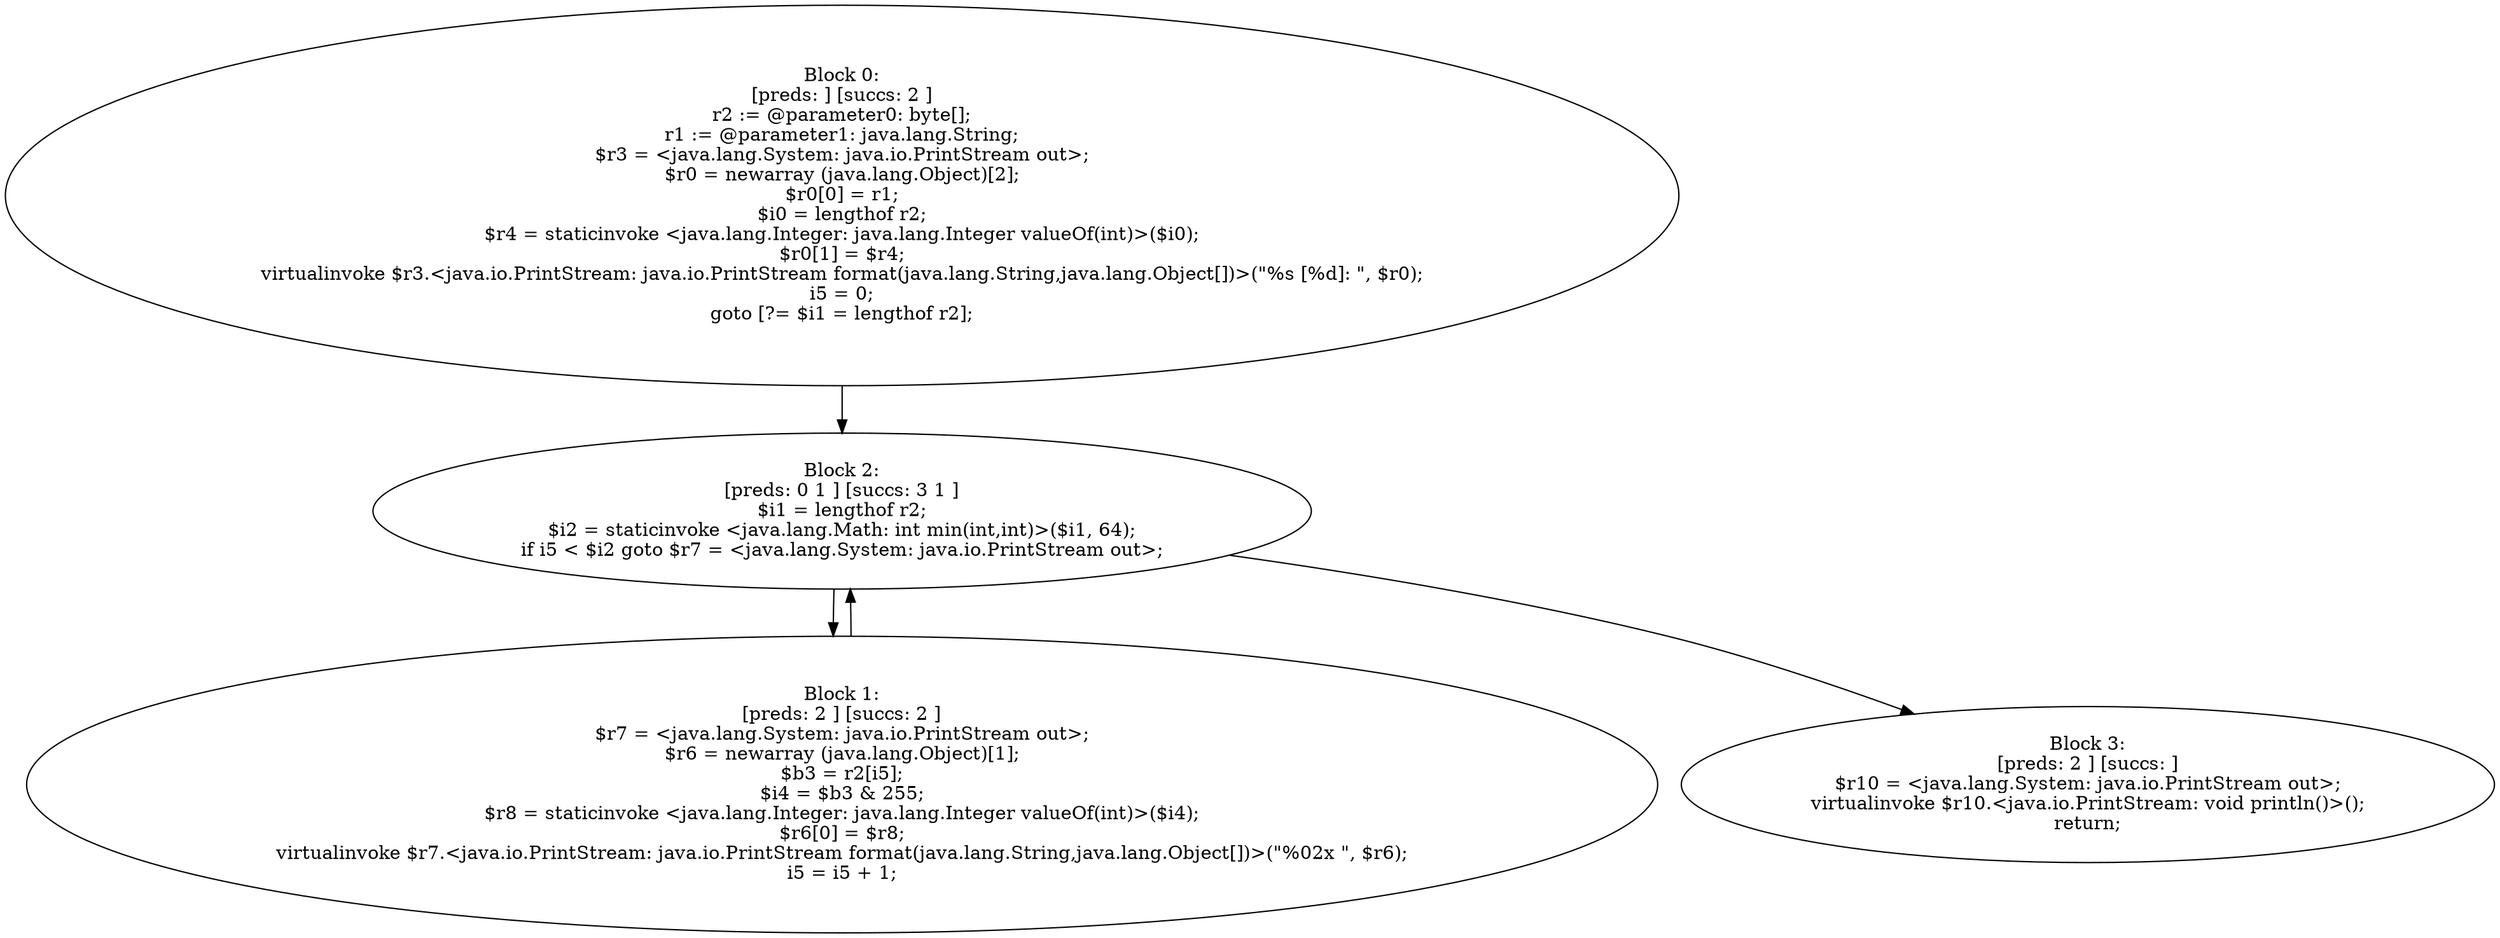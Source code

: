 digraph "unitGraph" {
    "Block 0:
[preds: ] [succs: 2 ]
r2 := @parameter0: byte[];
r1 := @parameter1: java.lang.String;
$r3 = <java.lang.System: java.io.PrintStream out>;
$r0 = newarray (java.lang.Object)[2];
$r0[0] = r1;
$i0 = lengthof r2;
$r4 = staticinvoke <java.lang.Integer: java.lang.Integer valueOf(int)>($i0);
$r0[1] = $r4;
virtualinvoke $r3.<java.io.PrintStream: java.io.PrintStream format(java.lang.String,java.lang.Object[])>(\"%s [%d]: \", $r0);
i5 = 0;
goto [?= $i1 = lengthof r2];
"
    "Block 1:
[preds: 2 ] [succs: 2 ]
$r7 = <java.lang.System: java.io.PrintStream out>;
$r6 = newarray (java.lang.Object)[1];
$b3 = r2[i5];
$i4 = $b3 & 255;
$r8 = staticinvoke <java.lang.Integer: java.lang.Integer valueOf(int)>($i4);
$r6[0] = $r8;
virtualinvoke $r7.<java.io.PrintStream: java.io.PrintStream format(java.lang.String,java.lang.Object[])>(\"%02x \", $r6);
i5 = i5 + 1;
"
    "Block 2:
[preds: 0 1 ] [succs: 3 1 ]
$i1 = lengthof r2;
$i2 = staticinvoke <java.lang.Math: int min(int,int)>($i1, 64);
if i5 < $i2 goto $r7 = <java.lang.System: java.io.PrintStream out>;
"
    "Block 3:
[preds: 2 ] [succs: ]
$r10 = <java.lang.System: java.io.PrintStream out>;
virtualinvoke $r10.<java.io.PrintStream: void println()>();
return;
"
    "Block 0:
[preds: ] [succs: 2 ]
r2 := @parameter0: byte[];
r1 := @parameter1: java.lang.String;
$r3 = <java.lang.System: java.io.PrintStream out>;
$r0 = newarray (java.lang.Object)[2];
$r0[0] = r1;
$i0 = lengthof r2;
$r4 = staticinvoke <java.lang.Integer: java.lang.Integer valueOf(int)>($i0);
$r0[1] = $r4;
virtualinvoke $r3.<java.io.PrintStream: java.io.PrintStream format(java.lang.String,java.lang.Object[])>(\"%s [%d]: \", $r0);
i5 = 0;
goto [?= $i1 = lengthof r2];
"->"Block 2:
[preds: 0 1 ] [succs: 3 1 ]
$i1 = lengthof r2;
$i2 = staticinvoke <java.lang.Math: int min(int,int)>($i1, 64);
if i5 < $i2 goto $r7 = <java.lang.System: java.io.PrintStream out>;
";
    "Block 1:
[preds: 2 ] [succs: 2 ]
$r7 = <java.lang.System: java.io.PrintStream out>;
$r6 = newarray (java.lang.Object)[1];
$b3 = r2[i5];
$i4 = $b3 & 255;
$r8 = staticinvoke <java.lang.Integer: java.lang.Integer valueOf(int)>($i4);
$r6[0] = $r8;
virtualinvoke $r7.<java.io.PrintStream: java.io.PrintStream format(java.lang.String,java.lang.Object[])>(\"%02x \", $r6);
i5 = i5 + 1;
"->"Block 2:
[preds: 0 1 ] [succs: 3 1 ]
$i1 = lengthof r2;
$i2 = staticinvoke <java.lang.Math: int min(int,int)>($i1, 64);
if i5 < $i2 goto $r7 = <java.lang.System: java.io.PrintStream out>;
";
    "Block 2:
[preds: 0 1 ] [succs: 3 1 ]
$i1 = lengthof r2;
$i2 = staticinvoke <java.lang.Math: int min(int,int)>($i1, 64);
if i5 < $i2 goto $r7 = <java.lang.System: java.io.PrintStream out>;
"->"Block 3:
[preds: 2 ] [succs: ]
$r10 = <java.lang.System: java.io.PrintStream out>;
virtualinvoke $r10.<java.io.PrintStream: void println()>();
return;
";
    "Block 2:
[preds: 0 1 ] [succs: 3 1 ]
$i1 = lengthof r2;
$i2 = staticinvoke <java.lang.Math: int min(int,int)>($i1, 64);
if i5 < $i2 goto $r7 = <java.lang.System: java.io.PrintStream out>;
"->"Block 1:
[preds: 2 ] [succs: 2 ]
$r7 = <java.lang.System: java.io.PrintStream out>;
$r6 = newarray (java.lang.Object)[1];
$b3 = r2[i5];
$i4 = $b3 & 255;
$r8 = staticinvoke <java.lang.Integer: java.lang.Integer valueOf(int)>($i4);
$r6[0] = $r8;
virtualinvoke $r7.<java.io.PrintStream: java.io.PrintStream format(java.lang.String,java.lang.Object[])>(\"%02x \", $r6);
i5 = i5 + 1;
";
}
